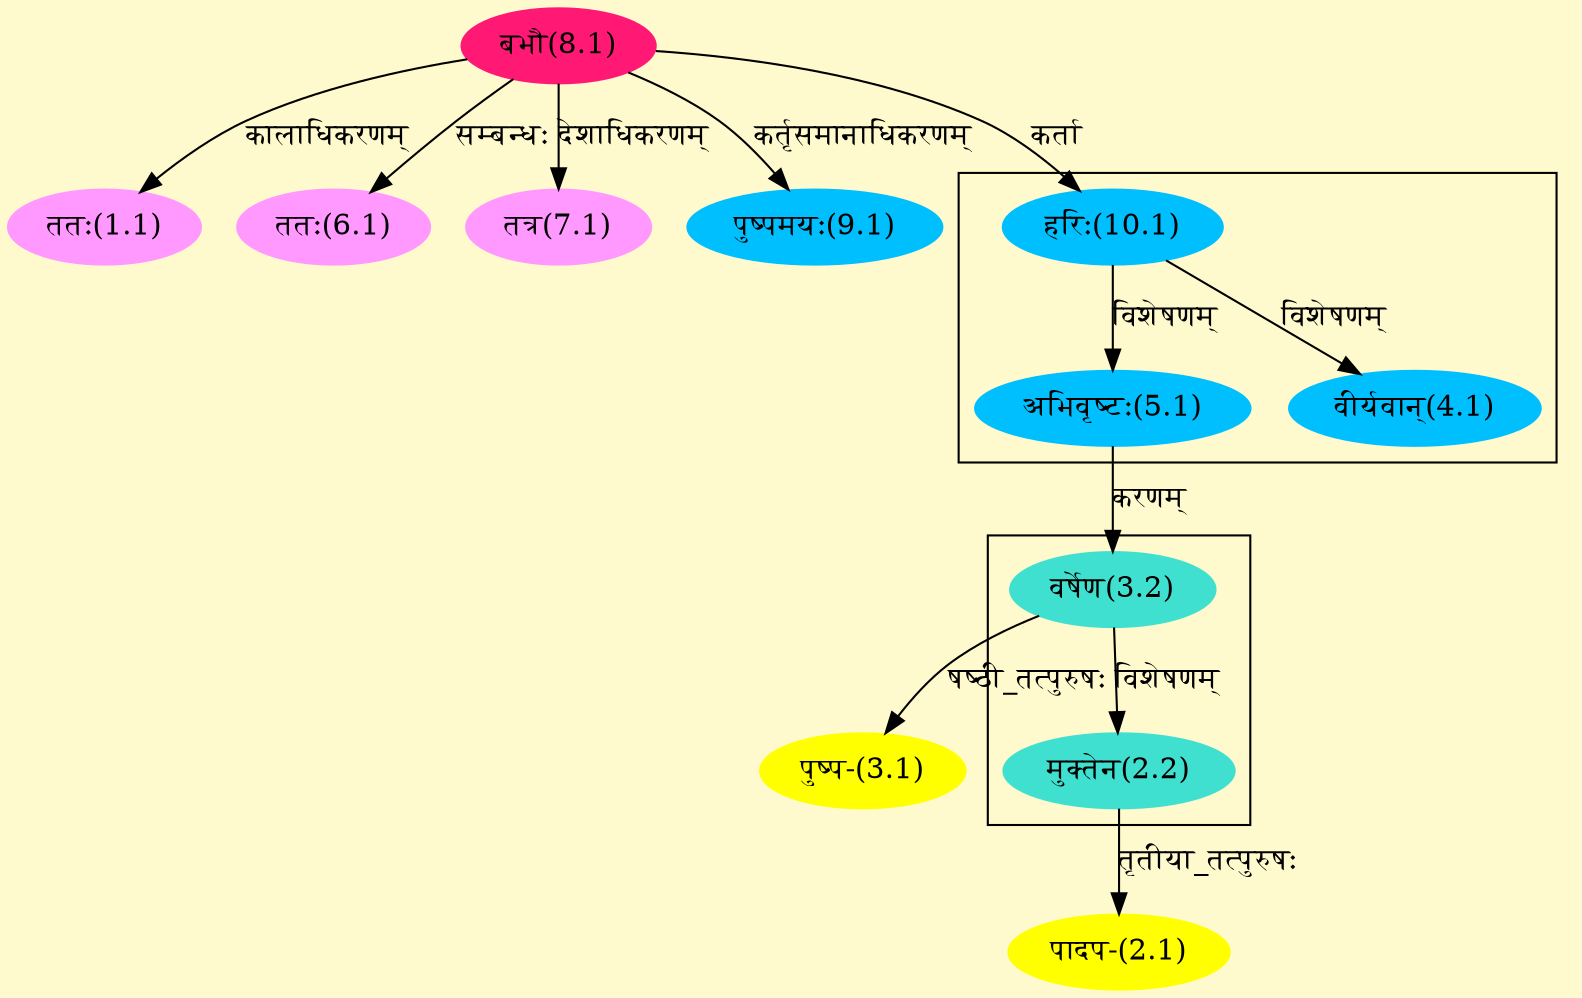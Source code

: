 digraph G{
rankdir=BT;
 compound=true;
 bgcolor="lemonchiffon1";

subgraph cluster_1{
Node2_2 [style=filled, color="#40E0D0" label = "मुक्तेन(2.2)"]
Node3_2 [style=filled, color="#40E0D0" label = "वर्षेण(3.2)"]

}

subgraph cluster_2{
Node4_1 [style=filled, color="#00BFFF" label = "वीर्यवान्(4.1)"]
Node10_1 [style=filled, color="#00BFFF" label = "हरिः(10.1)"]
Node5_1 [style=filled, color="#00BFFF" label = "अभिवृष्टः(5.1)"]

}
Node1_1 [style=filled, color="#FF99FF" label = "ततः(1.1)"]
Node8_1 [style=filled, color="#FF1975" label = "बभौ(8.1)"]
Node2_1 [style=filled, color="#FFFF00" label = "पादप-(2.1)"]
Node2_2 [style=filled, color="#40E0D0" label = "मुक्तेन(2.2)"]
Node3_1 [style=filled, color="#FFFF00" label = "पुष्प-(3.1)"]
Node3_2 [style=filled, color="#40E0D0" label = "वर्षेण(3.2)"]
Node5_1 [style=filled, color="#00BFFF" label = "अभिवृष्टः(5.1)"]
Node6_1 [style=filled, color="#FF99FF" label = "ततः(6.1)"]
Node7_1 [style=filled, color="#FF99FF" label = "तत्र(7.1)"]
Node [style=filled, color="" label = "()"]
Node9_1 [style=filled, color="#00BFFF" label = "पुष्पमयः(9.1)"]
Node10_1 [style=filled, color="#00BFFF" label = "हरिः(10.1)"]
/* Start of Relations section */

Node1_1 -> Node8_1 [  label="कालाधिकरणम्"  dir="back" ]
Node2_1 -> Node2_2 [  label="तृतीया_तत्पुरुषः"  dir="back" ]
Node2_2 -> Node3_2 [  label="विशेषणम्"  dir="back" ]
Node3_1 -> Node3_2 [  label="षष्ठी_तत्पुरुषः"  dir="back" ]
Node3_2 -> Node5_1 [  label="करणम्"  dir="back" ]
Node4_1 -> Node10_1 [  label="विशेषणम्"  dir="back" ]
Node5_1 -> Node10_1 [  label="विशेषणम्"  dir="back" ]
Node6_1 -> Node8_1 [  label="सम्बन्धः"  dir="back" ]
Node7_1 -> Node8_1 [  label="देशाधिकरणम्"  dir="back" ]
Node9_1 -> Node8_1 [  label="कर्तृसमानाधिकरणम्"  dir="back" ]
Node10_1 -> Node8_1 [  label="कर्ता"  dir="back" ]
}
